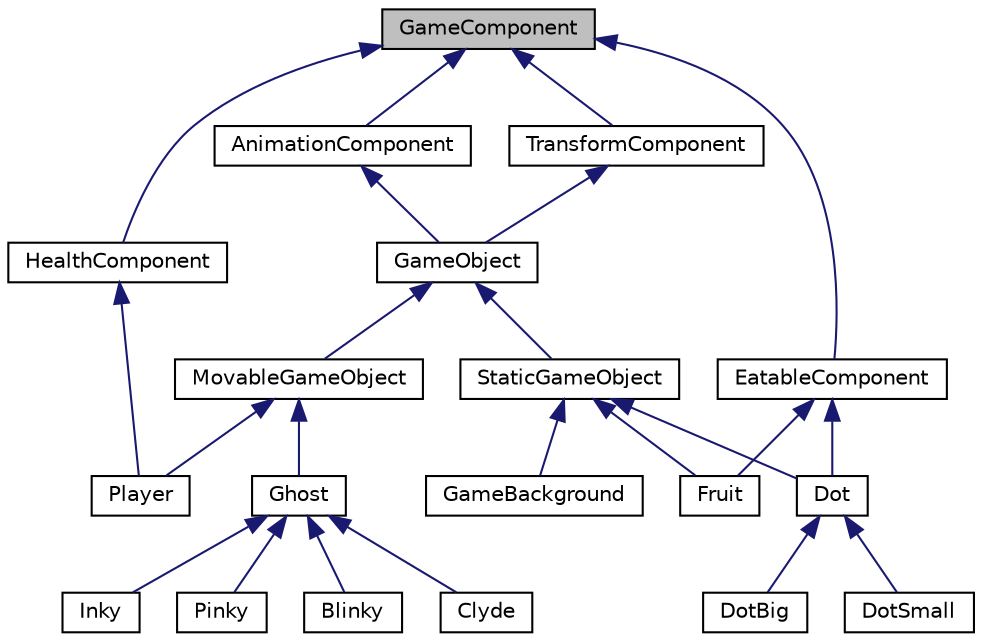 digraph "GameComponent"
{
 // LATEX_PDF_SIZE
  edge [fontname="Helvetica",fontsize="10",labelfontname="Helvetica",labelfontsize="10"];
  node [fontname="Helvetica",fontsize="10",shape=record];
  Node1 [label="GameComponent",height=0.2,width=0.4,color="black", fillcolor="grey75", style="filled", fontcolor="black",tooltip=" "];
  Node1 -> Node2 [dir="back",color="midnightblue",fontsize="10",style="solid"];
  Node2 [label="AnimationComponent",height=0.2,width=0.4,color="black", fillcolor="white", style="filled",URL="$classAnimationComponent.html",tooltip="The model for the animation component, which is responsible for handling the animation of sprites and..."];
  Node2 -> Node3 [dir="back",color="midnightblue",fontsize="10",style="solid"];
  Node3 [label="GameObject",height=0.2,width=0.4,color="black", fillcolor="white", style="filled",URL="$classGameObject.html",tooltip=" "];
  Node3 -> Node4 [dir="back",color="midnightblue",fontsize="10",style="solid"];
  Node4 [label="MovableGameObject",height=0.2,width=0.4,color="black", fillcolor="white", style="filled",URL="$classMovableGameObject.html",tooltip="A class representing a game object that can move."];
  Node4 -> Node5 [dir="back",color="midnightblue",fontsize="10",style="solid"];
  Node5 [label="Ghost",height=0.2,width=0.4,color="black", fillcolor="white", style="filled",URL="$classGhost.html",tooltip="The Ghost class manages a single ghost in the game."];
  Node5 -> Node6 [dir="back",color="midnightblue",fontsize="10",style="solid"];
  Node6 [label="Blinky",height=0.2,width=0.4,color="black", fillcolor="white", style="filled",URL="$classBlinky.html",tooltip="The Blinky class represents the red ghost in the game."];
  Node5 -> Node7 [dir="back",color="midnightblue",fontsize="10",style="solid"];
  Node7 [label="Clyde",height=0.2,width=0.4,color="black", fillcolor="white", style="filled",URL="$classClyde.html",tooltip="A class that represents the Clyde ghost in the game."];
  Node5 -> Node8 [dir="back",color="midnightblue",fontsize="10",style="solid"];
  Node8 [label="Inky",height=0.2,width=0.4,color="black", fillcolor="white", style="filled",URL="$classInky.html",tooltip="The Inky class represents the cyan ghost in the game. Inherits from the Ghost class and defines the s..."];
  Node5 -> Node9 [dir="back",color="midnightblue",fontsize="10",style="solid"];
  Node9 [label="Pinky",height=0.2,width=0.4,color="black", fillcolor="white", style="filled",URL="$classPinky.html",tooltip="The Pinky class represents the pink ghost in the game."];
  Node4 -> Node10 [dir="back",color="midnightblue",fontsize="10",style="solid"];
  Node10 [label="Player",height=0.2,width=0.4,color="black", fillcolor="white", style="filled",URL="$classPlayer.html",tooltip="Main pac-man player object."];
  Node3 -> Node11 [dir="back",color="midnightblue",fontsize="10",style="solid"];
  Node11 [label="StaticGameObject",height=0.2,width=0.4,color="black", fillcolor="white", style="filled",URL="$classStaticGameObject.html",tooltip="Base class for static game objects like dots and fruits."];
  Node11 -> Node12 [dir="back",color="midnightblue",fontsize="10",style="solid"];
  Node12 [label="Dot",height=0.2,width=0.4,color="black", fillcolor="white", style="filled",URL="$classDot.html",tooltip=" "];
  Node12 -> Node13 [dir="back",color="midnightblue",fontsize="10",style="solid"];
  Node13 [label="DotBig",height=0.2,width=0.4,color="black", fillcolor="white", style="filled",URL="$classDotBig.html",tooltip="The DotBig class represents the big dots that are eaten by Pacman."];
  Node12 -> Node14 [dir="back",color="midnightblue",fontsize="10",style="solid"];
  Node14 [label="DotSmall",height=0.2,width=0.4,color="black", fillcolor="white", style="filled",URL="$classDotSmall.html",tooltip="The DotSmall class, which represents the small dots that Pacman can eat."];
  Node11 -> Node15 [dir="back",color="midnightblue",fontsize="10",style="solid"];
  Node15 [label="Fruit",height=0.2,width=0.4,color="black", fillcolor="white", style="filled",URL="$classFruit.html",tooltip="The Fruit class."];
  Node11 -> Node16 [dir="back",color="midnightblue",fontsize="10",style="solid"];
  Node16 [label="GameBackground",height=0.2,width=0.4,color="black", fillcolor="white", style="filled",URL="$classGameBackground.html",tooltip=" "];
  Node1 -> Node17 [dir="back",color="midnightblue",fontsize="10",style="solid"];
  Node17 [label="EatableComponent",height=0.2,width=0.4,color="black", fillcolor="white", style="filled",URL="$classEatableComponent.html",tooltip=" "];
  Node17 -> Node12 [dir="back",color="midnightblue",fontsize="10",style="solid"];
  Node17 -> Node15 [dir="back",color="midnightblue",fontsize="10",style="solid"];
  Node1 -> Node18 [dir="back",color="midnightblue",fontsize="10",style="solid"];
  Node18 [label="HealthComponent",height=0.2,width=0.4,color="black", fillcolor="white", style="filled",URL="$classHealthComponent.html",tooltip=" "];
  Node18 -> Node10 [dir="back",color="midnightblue",fontsize="10",style="solid"];
  Node1 -> Node19 [dir="back",color="midnightblue",fontsize="10",style="solid"];
  Node19 [label="TransformComponent",height=0.2,width=0.4,color="black", fillcolor="white", style="filled",URL="$classTransformComponent.html",tooltip=" "];
  Node19 -> Node3 [dir="back",color="midnightblue",fontsize="10",style="solid"];
}

